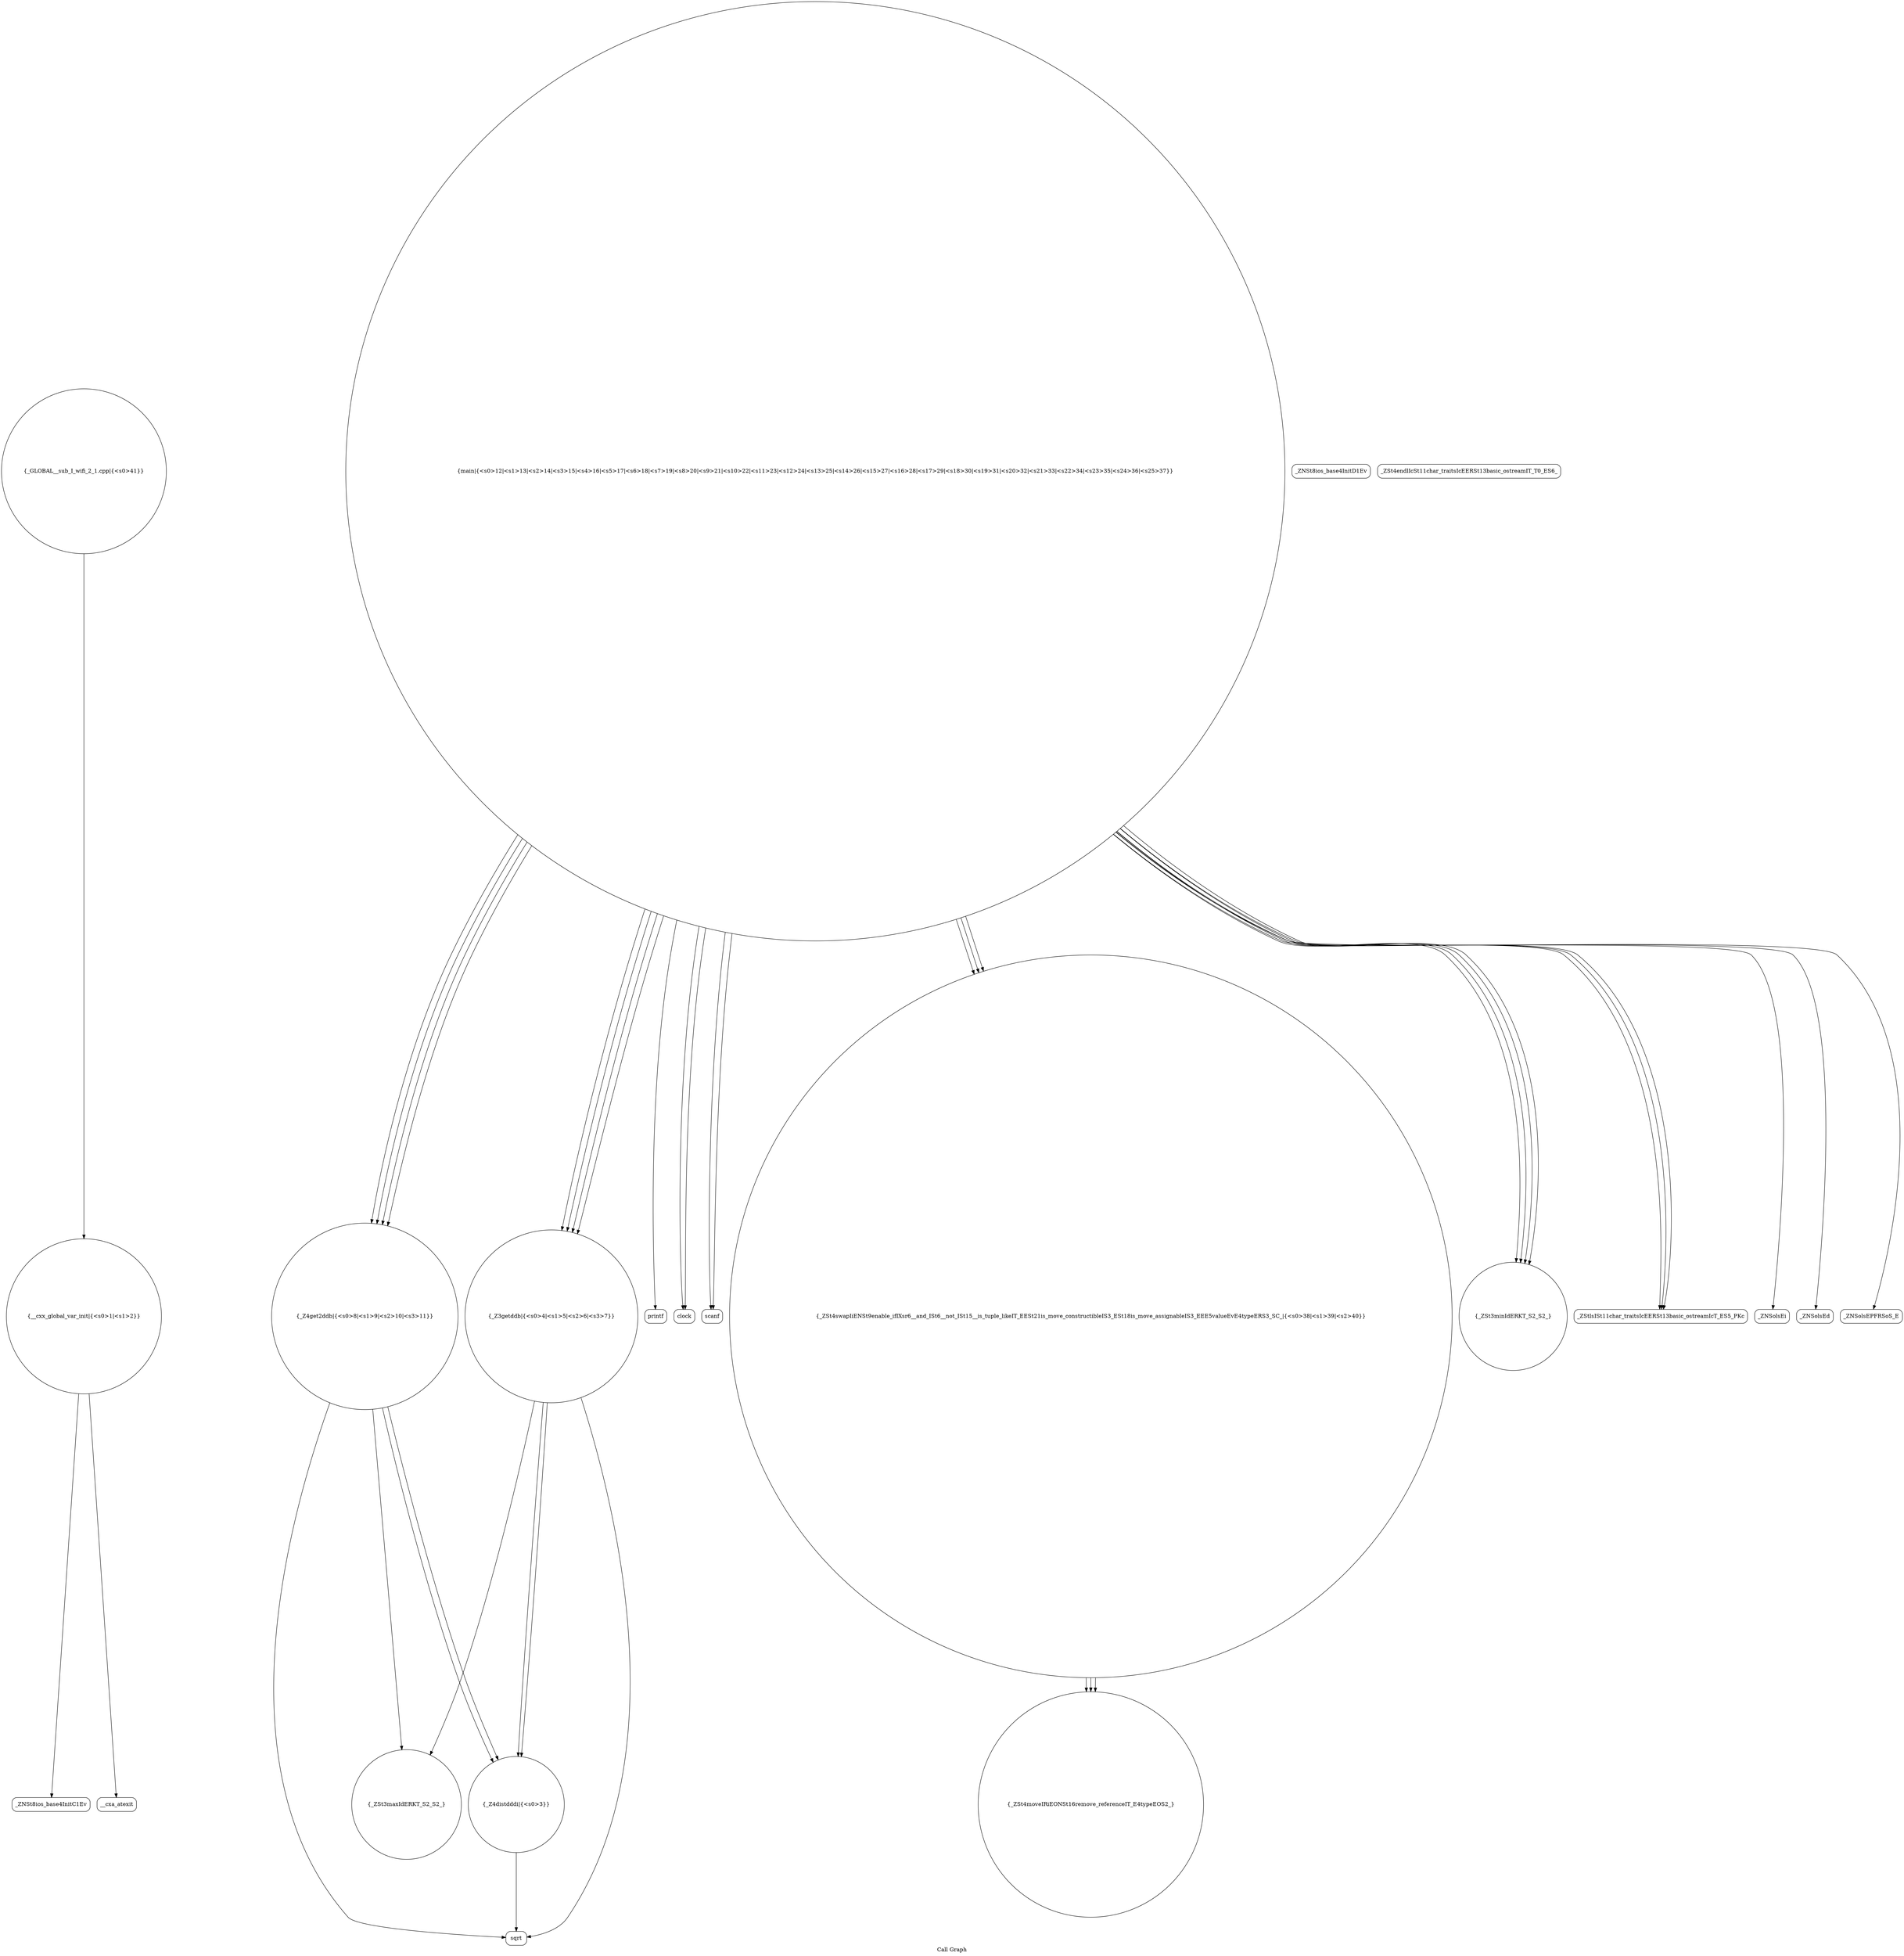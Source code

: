digraph "Call Graph" {
	label="Call Graph";

	Node0x56325a193670 [shape=record,shape=circle,label="{__cxx_global_var_init|{<s0>1|<s1>2}}"];
	Node0x56325a193670:s0 -> Node0x56325a193b00[color=black];
	Node0x56325a193670:s1 -> Node0x56325a193c00[color=black];
	Node0x56325a193e00 [shape=record,shape=circle,label="{_ZSt3maxIdERKT_S2_S2_}"];
	Node0x56325a194180 [shape=record,shape=Mrecord,label="{printf}"];
	Node0x56325a194500 [shape=record,shape=circle,label="{_GLOBAL__sub_I_wifi_2_1.cpp|{<s0>41}}"];
	Node0x56325a194500:s0 -> Node0x56325a193670[color=black];
	Node0x56325a193b80 [shape=record,shape=Mrecord,label="{_ZNSt8ios_base4InitD1Ev}"];
	Node0x56325a193f00 [shape=record,shape=circle,label="{main|{<s0>12|<s1>13|<s2>14|<s3>15|<s4>16|<s5>17|<s6>18|<s7>19|<s8>20|<s9>21|<s10>22|<s11>23|<s12>24|<s13>25|<s14>26|<s15>27|<s16>28|<s17>29|<s18>30|<s19>31|<s20>32|<s21>33|<s22>34|<s23>35|<s24>36|<s25>37}}"];
	Node0x56325a193f00:s0 -> Node0x56325a193f80[color=black];
	Node0x56325a193f00:s1 -> Node0x56325a194000[color=black];
	Node0x56325a193f00:s2 -> Node0x56325a194000[color=black];
	Node0x56325a193f00:s3 -> Node0x56325a194080[color=black];
	Node0x56325a193f00:s4 -> Node0x56325a194080[color=black];
	Node0x56325a193f00:s5 -> Node0x56325a194080[color=black];
	Node0x56325a193f00:s6 -> Node0x56325a193d80[color=black];
	Node0x56325a193f00:s7 -> Node0x56325a193d80[color=black];
	Node0x56325a193f00:s8 -> Node0x56325a193d80[color=black];
	Node0x56325a193f00:s9 -> Node0x56325a193d80[color=black];
	Node0x56325a193f00:s10 -> Node0x56325a194100[color=black];
	Node0x56325a193f00:s11 -> Node0x56325a194100[color=black];
	Node0x56325a193f00:s12 -> Node0x56325a193e80[color=black];
	Node0x56325a193f00:s13 -> Node0x56325a193e80[color=black];
	Node0x56325a193f00:s14 -> Node0x56325a193e80[color=black];
	Node0x56325a193f00:s15 -> Node0x56325a193e80[color=black];
	Node0x56325a193f00:s16 -> Node0x56325a194100[color=black];
	Node0x56325a193f00:s17 -> Node0x56325a194100[color=black];
	Node0x56325a193f00:s18 -> Node0x56325a194180[color=black];
	Node0x56325a193f00:s19 -> Node0x56325a194200[color=black];
	Node0x56325a193f00:s20 -> Node0x56325a194280[color=black];
	Node0x56325a193f00:s21 -> Node0x56325a194200[color=black];
	Node0x56325a193f00:s22 -> Node0x56325a193f80[color=black];
	Node0x56325a193f00:s23 -> Node0x56325a194300[color=black];
	Node0x56325a193f00:s24 -> Node0x56325a194200[color=black];
	Node0x56325a193f00:s25 -> Node0x56325a194380[color=black];
	Node0x56325a194280 [shape=record,shape=Mrecord,label="{_ZNSolsEi}"];
	Node0x56325a193c80 [shape=record,shape=circle,label="{_Z4distdddi|{<s0>3}}"];
	Node0x56325a193c80:s0 -> Node0x56325a193d00[color=black];
	Node0x56325a194000 [shape=record,shape=Mrecord,label="{scanf}"];
	Node0x56325a194380 [shape=record,shape=Mrecord,label="{_ZNSolsEPFRSoS_E}"];
	Node0x56325a193d80 [shape=record,shape=circle,label="{_Z3getddb|{<s0>4|<s1>5|<s2>6|<s3>7}}"];
	Node0x56325a193d80:s0 -> Node0x56325a193d00[color=black];
	Node0x56325a193d80:s1 -> Node0x56325a193c80[color=black];
	Node0x56325a193d80:s2 -> Node0x56325a193c80[color=black];
	Node0x56325a193d80:s3 -> Node0x56325a193e00[color=black];
	Node0x56325a194100 [shape=record,shape=circle,label="{_ZSt3minIdERKT_S2_S2_}"];
	Node0x56325a194480 [shape=record,shape=circle,label="{_ZSt4moveIRiEONSt16remove_referenceIT_E4typeEOS2_}"];
	Node0x56325a193b00 [shape=record,shape=Mrecord,label="{_ZNSt8ios_base4InitC1Ev}"];
	Node0x56325a193e80 [shape=record,shape=circle,label="{_Z4get2ddb|{<s0>8|<s1>9|<s2>10|<s3>11}}"];
	Node0x56325a193e80:s0 -> Node0x56325a193d00[color=black];
	Node0x56325a193e80:s1 -> Node0x56325a193c80[color=black];
	Node0x56325a193e80:s2 -> Node0x56325a193c80[color=black];
	Node0x56325a193e80:s3 -> Node0x56325a193e00[color=black];
	Node0x56325a194200 [shape=record,shape=Mrecord,label="{_ZStlsISt11char_traitsIcEERSt13basic_ostreamIcT_ES5_PKc}"];
	Node0x56325a193c00 [shape=record,shape=Mrecord,label="{__cxa_atexit}"];
	Node0x56325a193f80 [shape=record,shape=Mrecord,label="{clock}"];
	Node0x56325a194300 [shape=record,shape=Mrecord,label="{_ZNSolsEd}"];
	Node0x56325a193d00 [shape=record,shape=Mrecord,label="{sqrt}"];
	Node0x56325a194080 [shape=record,shape=circle,label="{_ZSt4swapIiENSt9enable_ifIXsr6__and_ISt6__not_ISt15__is_tuple_likeIT_EESt21is_move_constructibleIS3_ESt18is_move_assignableIS3_EEE5valueEvE4typeERS3_SC_|{<s0>38|<s1>39|<s2>40}}"];
	Node0x56325a194080:s0 -> Node0x56325a194480[color=black];
	Node0x56325a194080:s1 -> Node0x56325a194480[color=black];
	Node0x56325a194080:s2 -> Node0x56325a194480[color=black];
	Node0x56325a194400 [shape=record,shape=Mrecord,label="{_ZSt4endlIcSt11char_traitsIcEERSt13basic_ostreamIT_T0_ES6_}"];
}
